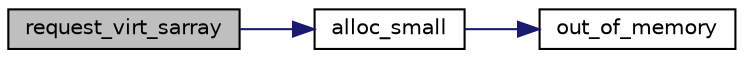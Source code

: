 digraph "request_virt_sarray"
{
 // LATEX_PDF_SIZE
  bgcolor="transparent";
  edge [fontname="Helvetica",fontsize="10",labelfontname="Helvetica",labelfontsize="10"];
  node [fontname="Helvetica",fontsize="10",shape=record];
  rankdir="LR";
  Node131 [label="request_virt_sarray",height=0.2,width=0.4,color="black", fillcolor="grey75", style="filled", fontcolor="black",tooltip=" "];
  Node131 -> Node132 [color="midnightblue",fontsize="10",style="solid",fontname="Helvetica"];
  Node132 [label="alloc_small",height=0.2,width=0.4,color="black",URL="$jmemmgr_8c.html#a6e4421c67636e6f167ced68315f70c2b",tooltip=" "];
  Node132 -> Node133 [color="midnightblue",fontsize="10",style="solid",fontname="Helvetica"];
  Node133 [label="out_of_memory",height=0.2,width=0.4,color="black",URL="$jmemmgr_8c.html#ab48d5961eb2b3464684db372afebff2d",tooltip=" "];
}
